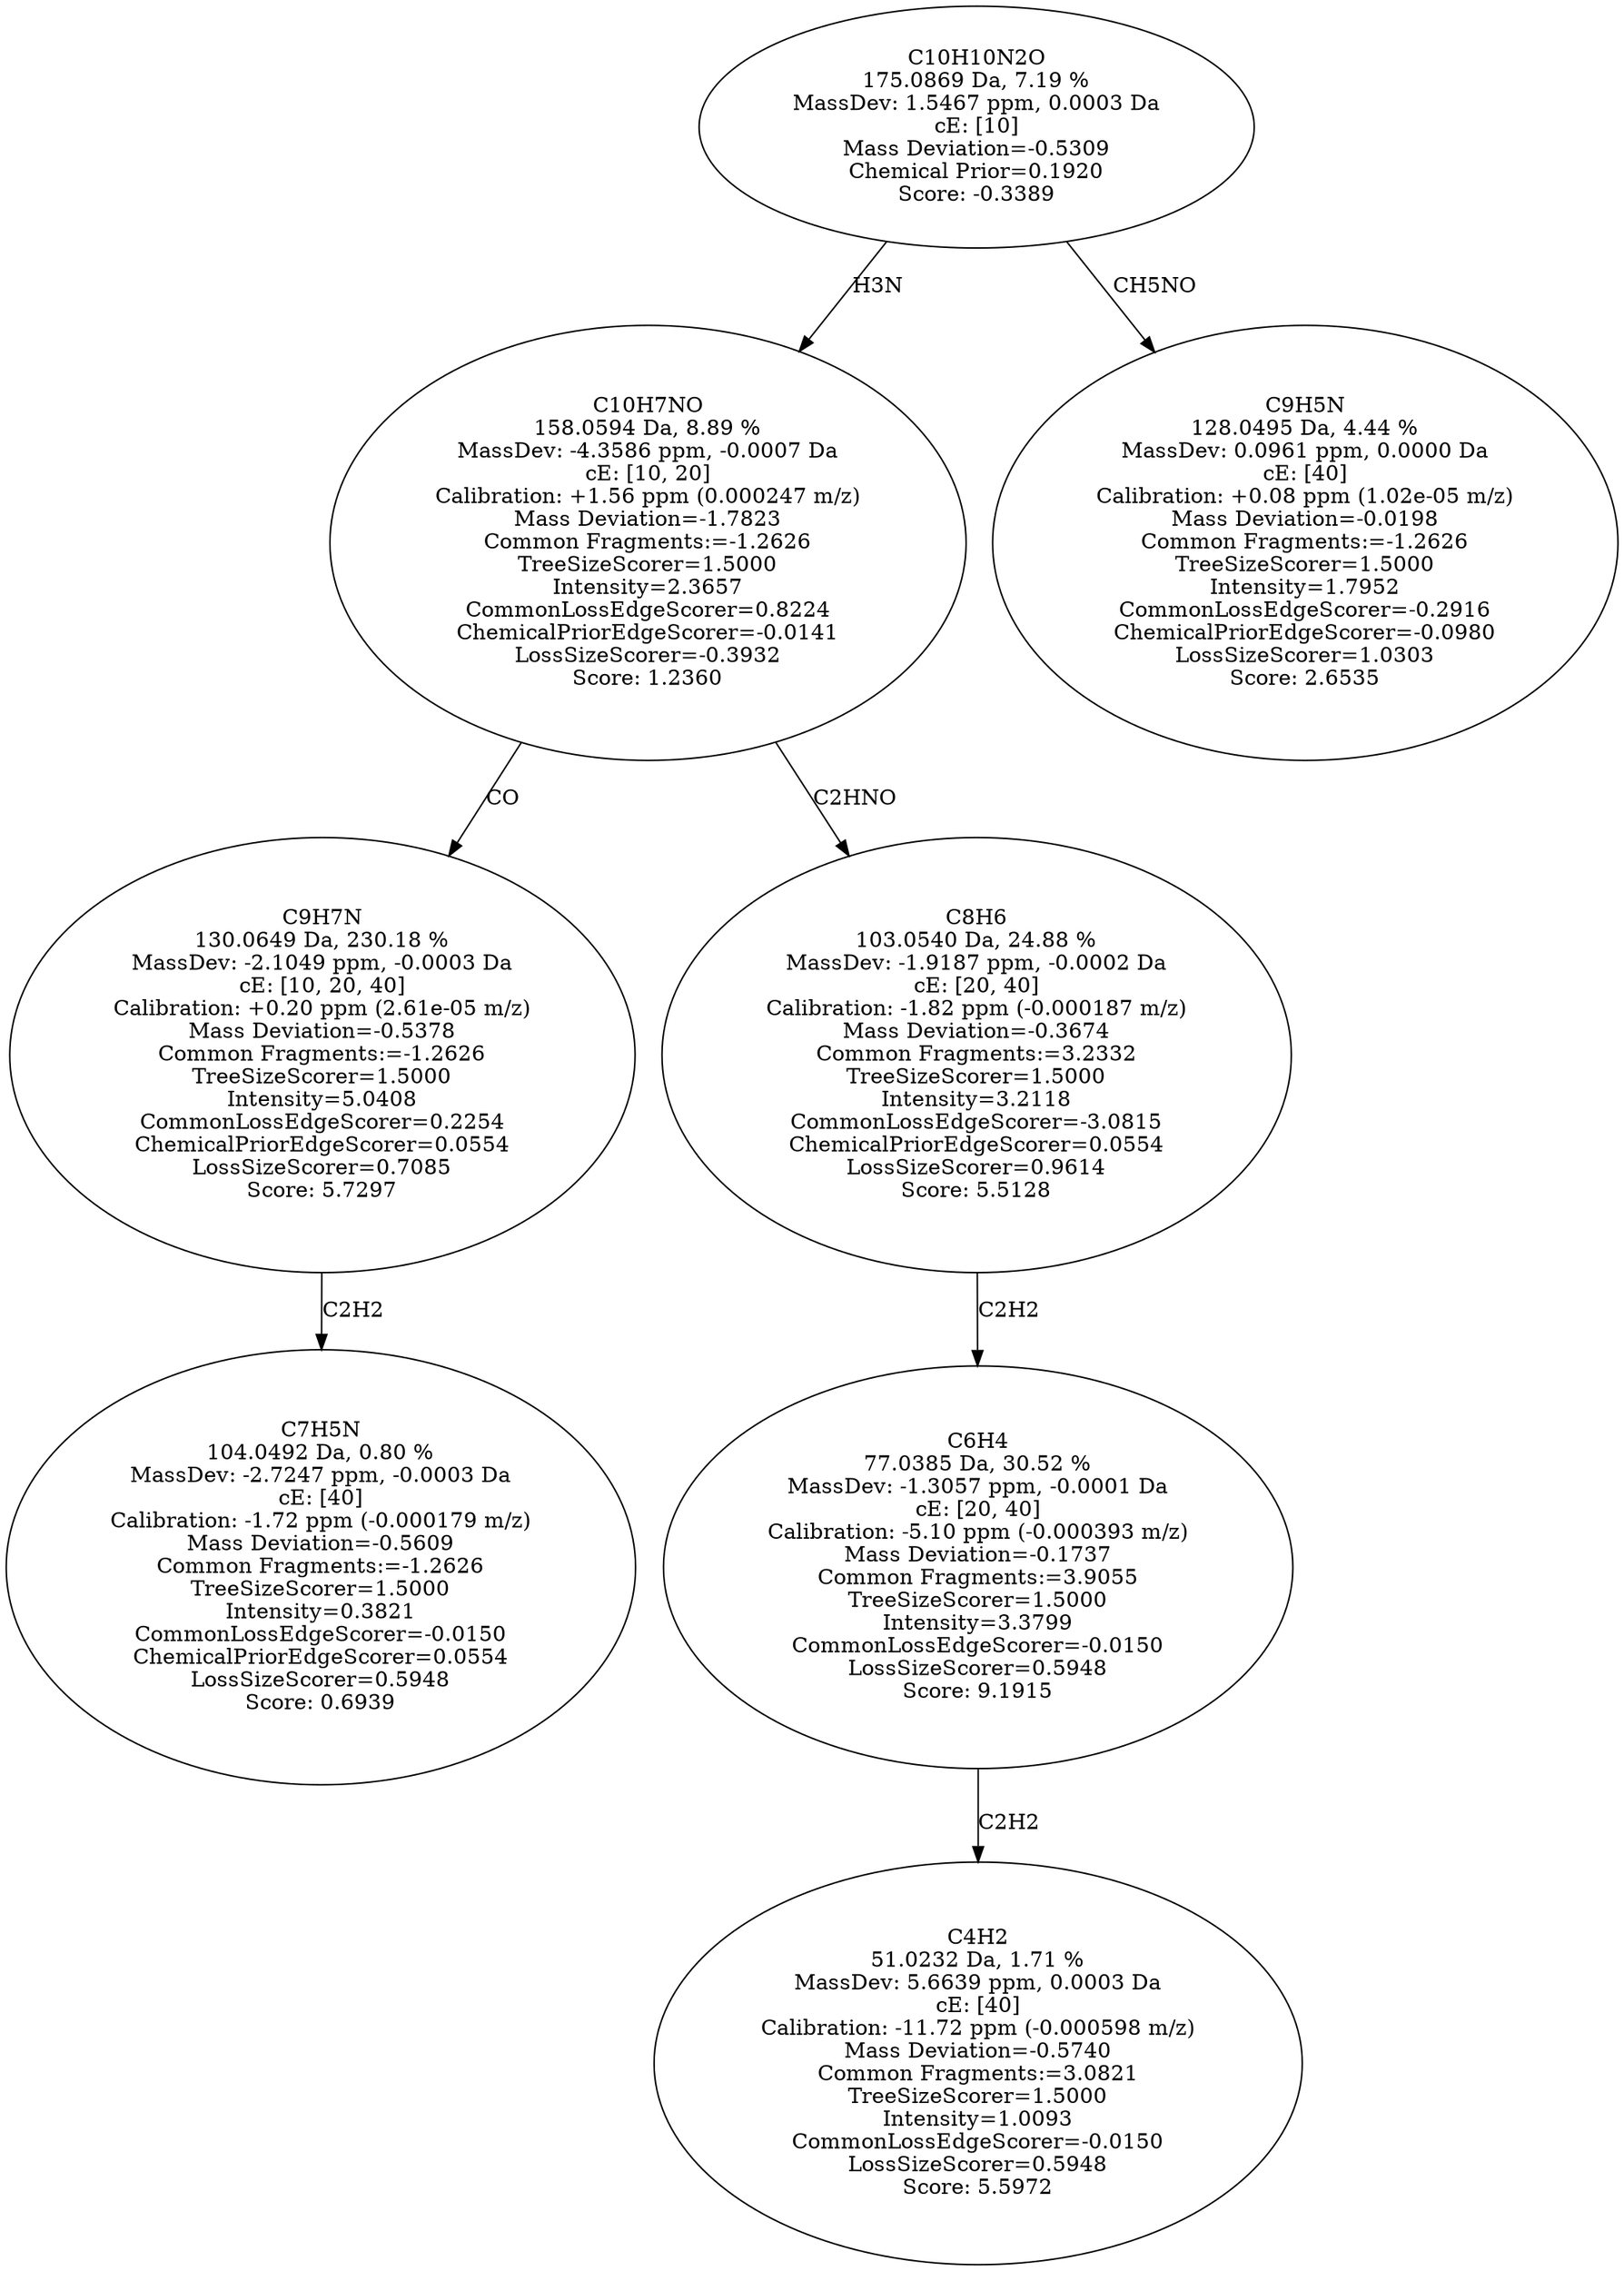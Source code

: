 strict digraph {
v1 [label="C7H5N\n104.0492 Da, 0.80 %\nMassDev: -2.7247 ppm, -0.0003 Da\ncE: [40]\nCalibration: -1.72 ppm (-0.000179 m/z)\nMass Deviation=-0.5609\nCommon Fragments:=-1.2626\nTreeSizeScorer=1.5000\nIntensity=0.3821\nCommonLossEdgeScorer=-0.0150\nChemicalPriorEdgeScorer=0.0554\nLossSizeScorer=0.5948\nScore: 0.6939"];
v2 [label="C9H7N\n130.0649 Da, 230.18 %\nMassDev: -2.1049 ppm, -0.0003 Da\ncE: [10, 20, 40]\nCalibration: +0.20 ppm (2.61e-05 m/z)\nMass Deviation=-0.5378\nCommon Fragments:=-1.2626\nTreeSizeScorer=1.5000\nIntensity=5.0408\nCommonLossEdgeScorer=0.2254\nChemicalPriorEdgeScorer=0.0554\nLossSizeScorer=0.7085\nScore: 5.7297"];
v3 [label="C4H2\n51.0232 Da, 1.71 %\nMassDev: 5.6639 ppm, 0.0003 Da\ncE: [40]\nCalibration: -11.72 ppm (-0.000598 m/z)\nMass Deviation=-0.5740\nCommon Fragments:=3.0821\nTreeSizeScorer=1.5000\nIntensity=1.0093\nCommonLossEdgeScorer=-0.0150\nLossSizeScorer=0.5948\nScore: 5.5972"];
v4 [label="C6H4\n77.0385 Da, 30.52 %\nMassDev: -1.3057 ppm, -0.0001 Da\ncE: [20, 40]\nCalibration: -5.10 ppm (-0.000393 m/z)\nMass Deviation=-0.1737\nCommon Fragments:=3.9055\nTreeSizeScorer=1.5000\nIntensity=3.3799\nCommonLossEdgeScorer=-0.0150\nLossSizeScorer=0.5948\nScore: 9.1915"];
v5 [label="C8H6\n103.0540 Da, 24.88 %\nMassDev: -1.9187 ppm, -0.0002 Da\ncE: [20, 40]\nCalibration: -1.82 ppm (-0.000187 m/z)\nMass Deviation=-0.3674\nCommon Fragments:=3.2332\nTreeSizeScorer=1.5000\nIntensity=3.2118\nCommonLossEdgeScorer=-3.0815\nChemicalPriorEdgeScorer=0.0554\nLossSizeScorer=0.9614\nScore: 5.5128"];
v6 [label="C10H7NO\n158.0594 Da, 8.89 %\nMassDev: -4.3586 ppm, -0.0007 Da\ncE: [10, 20]\nCalibration: +1.56 ppm (0.000247 m/z)\nMass Deviation=-1.7823\nCommon Fragments:=-1.2626\nTreeSizeScorer=1.5000\nIntensity=2.3657\nCommonLossEdgeScorer=0.8224\nChemicalPriorEdgeScorer=-0.0141\nLossSizeScorer=-0.3932\nScore: 1.2360"];
v7 [label="C9H5N\n128.0495 Da, 4.44 %\nMassDev: 0.0961 ppm, 0.0000 Da\ncE: [40]\nCalibration: +0.08 ppm (1.02e-05 m/z)\nMass Deviation=-0.0198\nCommon Fragments:=-1.2626\nTreeSizeScorer=1.5000\nIntensity=1.7952\nCommonLossEdgeScorer=-0.2916\nChemicalPriorEdgeScorer=-0.0980\nLossSizeScorer=1.0303\nScore: 2.6535"];
v8 [label="C10H10N2O\n175.0869 Da, 7.19 %\nMassDev: 1.5467 ppm, 0.0003 Da\ncE: [10]\nMass Deviation=-0.5309\nChemical Prior=0.1920\nScore: -0.3389"];
v2 -> v1 [label="C2H2"];
v6 -> v2 [label="CO"];
v4 -> v3 [label="C2H2"];
v5 -> v4 [label="C2H2"];
v6 -> v5 [label="C2HNO"];
v8 -> v6 [label="H3N"];
v8 -> v7 [label="CH5NO"];
}